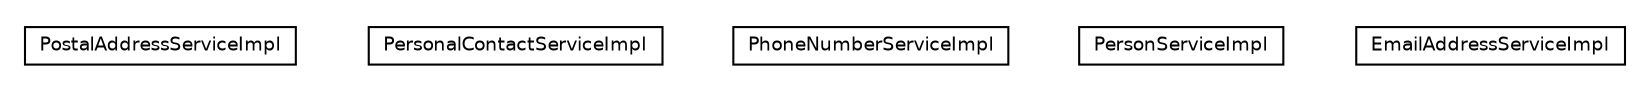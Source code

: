 #!/usr/local/bin/dot
#
# Class diagram 
# Generated by UMLGraph version R5_6 (http://www.umlgraph.org/)
#

digraph G {
	edge [fontname="Helvetica",fontsize=10,labelfontname="Helvetica",labelfontsize=10];
	node [fontname="Helvetica",fontsize=10,shape=plaintext];
	nodesep=0.25;
	ranksep=0.5;
	// net.ljcomputing.people.service.impl.PostalAddressServiceImpl
	c233 [label=<<table title="net.ljcomputing.people.service.impl.PostalAddressServiceImpl" border="0" cellborder="1" cellspacing="0" cellpadding="2" port="p" href="./PostalAddressServiceImpl.html">
		<tr><td><table border="0" cellspacing="0" cellpadding="1">
<tr><td align="center" balign="center"> PostalAddressServiceImpl </td></tr>
		</table></td></tr>
		</table>>, URL="./PostalAddressServiceImpl.html", fontname="Helvetica", fontcolor="black", fontsize=9.0];
	// net.ljcomputing.people.service.impl.PersonalContactServiceImpl
	c234 [label=<<table title="net.ljcomputing.people.service.impl.PersonalContactServiceImpl" border="0" cellborder="1" cellspacing="0" cellpadding="2" port="p" href="./PersonalContactServiceImpl.html">
		<tr><td><table border="0" cellspacing="0" cellpadding="1">
<tr><td align="center" balign="center"> PersonalContactServiceImpl </td></tr>
		</table></td></tr>
		</table>>, URL="./PersonalContactServiceImpl.html", fontname="Helvetica", fontcolor="black", fontsize=9.0];
	// net.ljcomputing.people.service.impl.PhoneNumberServiceImpl
	c235 [label=<<table title="net.ljcomputing.people.service.impl.PhoneNumberServiceImpl" border="0" cellborder="1" cellspacing="0" cellpadding="2" port="p" href="./PhoneNumberServiceImpl.html">
		<tr><td><table border="0" cellspacing="0" cellpadding="1">
<tr><td align="center" balign="center"> PhoneNumberServiceImpl </td></tr>
		</table></td></tr>
		</table>>, URL="./PhoneNumberServiceImpl.html", fontname="Helvetica", fontcolor="black", fontsize=9.0];
	// net.ljcomputing.people.service.impl.PersonServiceImpl
	c236 [label=<<table title="net.ljcomputing.people.service.impl.PersonServiceImpl" border="0" cellborder="1" cellspacing="0" cellpadding="2" port="p" href="./PersonServiceImpl.html">
		<tr><td><table border="0" cellspacing="0" cellpadding="1">
<tr><td align="center" balign="center"> PersonServiceImpl </td></tr>
		</table></td></tr>
		</table>>, URL="./PersonServiceImpl.html", fontname="Helvetica", fontcolor="black", fontsize=9.0];
	// net.ljcomputing.people.service.impl.EmailAddressServiceImpl
	c237 [label=<<table title="net.ljcomputing.people.service.impl.EmailAddressServiceImpl" border="0" cellborder="1" cellspacing="0" cellpadding="2" port="p" href="./EmailAddressServiceImpl.html">
		<tr><td><table border="0" cellspacing="0" cellpadding="1">
<tr><td align="center" balign="center"> EmailAddressServiceImpl </td></tr>
		</table></td></tr>
		</table>>, URL="./EmailAddressServiceImpl.html", fontname="Helvetica", fontcolor="black", fontsize=9.0];
}

